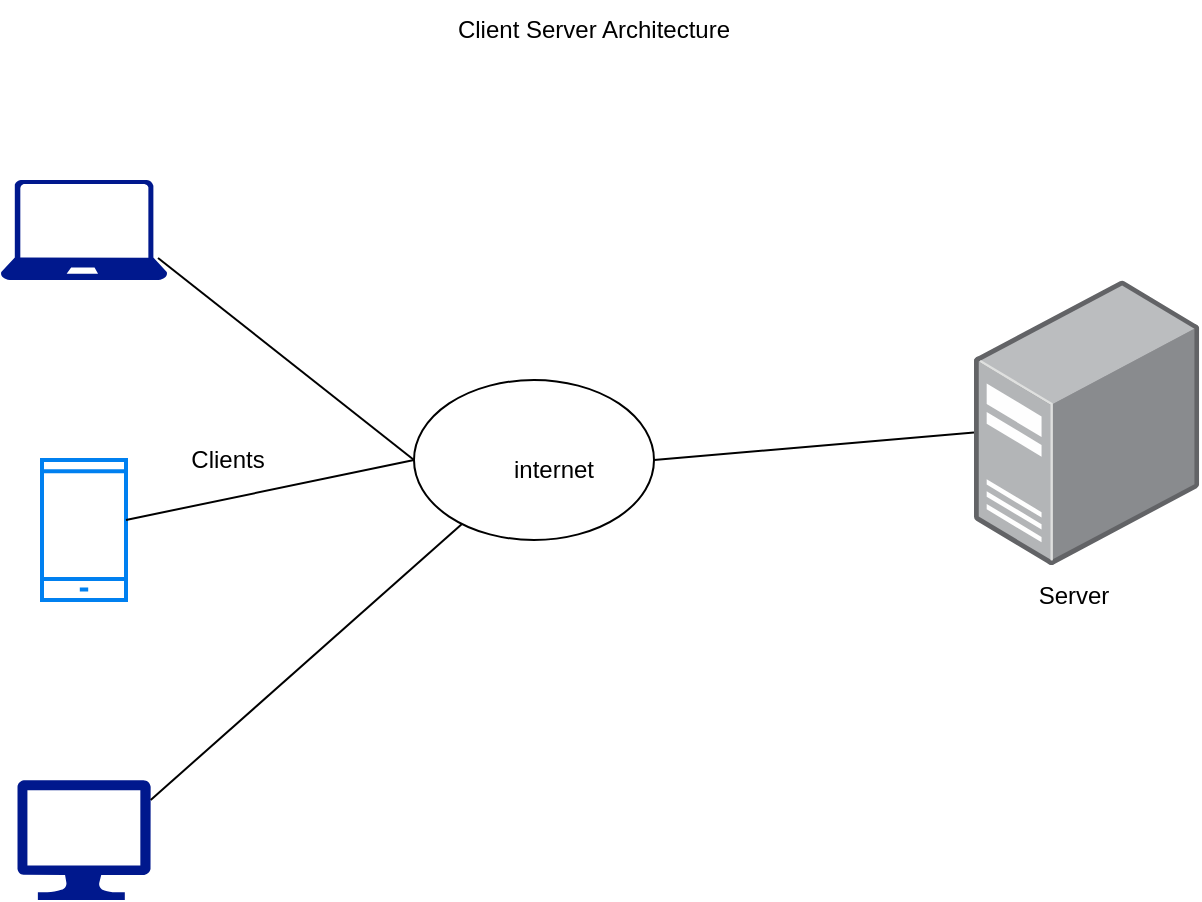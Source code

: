 <mxfile version="20.8.16" type="device"><diagram name="Page-1" id="LVJacWmHX4cRlAeBPDX6"><mxGraphModel dx="780" dy="496" grid="1" gridSize="10" guides="1" tooltips="1" connect="1" arrows="1" fold="1" page="1" pageScale="1" pageWidth="850" pageHeight="1100" math="0" shadow="0"><root><mxCell id="0"/><mxCell id="1" parent="0"/><mxCell id="uSPsvtO2Y3cQSit4iuEC-1" value="" style="sketch=0;aspect=fixed;pointerEvents=1;shadow=0;dashed=0;html=1;strokeColor=none;labelPosition=center;verticalLabelPosition=bottom;verticalAlign=top;align=center;fillColor=#00188D;shape=mxgraph.azure.laptop" vertex="1" parent="1"><mxGeometry x="73.34" y="170" width="83.33" height="50" as="geometry"/></mxCell><mxCell id="uSPsvtO2Y3cQSit4iuEC-3" value="" style="html=1;verticalLabelPosition=bottom;align=center;labelBackgroundColor=#ffffff;verticalAlign=top;strokeWidth=2;strokeColor=#0080F0;shadow=0;dashed=0;shape=mxgraph.ios7.icons.smartphone;" vertex="1" parent="1"><mxGeometry x="94" y="310" width="42" height="70" as="geometry"/></mxCell><mxCell id="uSPsvtO2Y3cQSit4iuEC-4" value="" style="sketch=0;aspect=fixed;pointerEvents=1;shadow=0;dashed=0;html=1;strokeColor=none;labelPosition=center;verticalLabelPosition=bottom;verticalAlign=top;align=center;fillColor=#00188D;shape=mxgraph.azure.computer" vertex="1" parent="1"><mxGeometry x="81.66" y="470" width="66.67" height="60" as="geometry"/></mxCell><mxCell id="uSPsvtO2Y3cQSit4iuEC-6" value="" style="endArrow=none;html=1;rounded=0;exitX=0.944;exitY=0.78;exitDx=0;exitDy=0;exitPerimeter=0;" edge="1" parent="1" source="uSPsvtO2Y3cQSit4iuEC-1"><mxGeometry width="50" height="50" relative="1" as="geometry"><mxPoint x="160" y="210" as="sourcePoint"/><mxPoint x="280" y="310" as="targetPoint"/></mxGeometry></mxCell><mxCell id="uSPsvtO2Y3cQSit4iuEC-7" value="" style="endArrow=none;html=1;rounded=0;exitX=0.944;exitY=0.78;exitDx=0;exitDy=0;exitPerimeter=0;" edge="1" parent="1"><mxGeometry width="50" height="50" relative="1" as="geometry"><mxPoint x="136.004" y="340" as="sourcePoint"/><mxPoint x="280" y="310" as="targetPoint"/></mxGeometry></mxCell><mxCell id="uSPsvtO2Y3cQSit4iuEC-8" value="" style="endArrow=none;html=1;rounded=0;exitX=0.944;exitY=0.78;exitDx=0;exitDy=0;exitPerimeter=0;" edge="1" parent="1" target="uSPsvtO2Y3cQSit4iuEC-9"><mxGeometry width="50" height="50" relative="1" as="geometry"><mxPoint x="148.334" y="480" as="sourcePoint"/><mxPoint x="280" y="310" as="targetPoint"/></mxGeometry></mxCell><mxCell id="uSPsvtO2Y3cQSit4iuEC-9" value="" style="ellipse;whiteSpace=wrap;html=1;" vertex="1" parent="1"><mxGeometry x="280" y="270" width="120" height="80" as="geometry"/></mxCell><mxCell id="uSPsvtO2Y3cQSit4iuEC-10" value="internet" style="text;html=1;strokeColor=none;fillColor=none;align=center;verticalAlign=middle;whiteSpace=wrap;rounded=0;" vertex="1" parent="1"><mxGeometry x="320" y="300" width="60" height="30" as="geometry"/></mxCell><mxCell id="uSPsvtO2Y3cQSit4iuEC-11" value="Clients" style="text;html=1;strokeColor=none;fillColor=none;align=center;verticalAlign=middle;whiteSpace=wrap;rounded=0;" vertex="1" parent="1"><mxGeometry x="156.67" y="295" width="60" height="30" as="geometry"/></mxCell><mxCell id="uSPsvtO2Y3cQSit4iuEC-12" value="" style="endArrow=none;html=1;rounded=0;exitX=1;exitY=0.5;exitDx=0;exitDy=0;" edge="1" parent="1" source="uSPsvtO2Y3cQSit4iuEC-9" target="uSPsvtO2Y3cQSit4iuEC-13"><mxGeometry width="50" height="50" relative="1" as="geometry"><mxPoint x="380" y="340" as="sourcePoint"/><mxPoint x="530" y="310" as="targetPoint"/></mxGeometry></mxCell><mxCell id="uSPsvtO2Y3cQSit4iuEC-13" value="" style="points=[];aspect=fixed;html=1;align=center;shadow=0;dashed=0;image;image=img/lib/allied_telesis/computer_and_terminals/Server_Desktop.svg;" vertex="1" parent="1"><mxGeometry x="560" y="220" width="112.6" height="142.73" as="geometry"/></mxCell><mxCell id="uSPsvtO2Y3cQSit4iuEC-14" value="Server" style="text;html=1;strokeColor=none;fillColor=none;align=center;verticalAlign=middle;whiteSpace=wrap;rounded=0;" vertex="1" parent="1"><mxGeometry x="580" y="362.73" width="60" height="30" as="geometry"/></mxCell><mxCell id="uSPsvtO2Y3cQSit4iuEC-15" value="Client Server Architecture" style="text;html=1;strokeColor=none;fillColor=none;align=center;verticalAlign=middle;whiteSpace=wrap;rounded=0;" vertex="1" parent="1"><mxGeometry x="280" y="80" width="180" height="30" as="geometry"/></mxCell></root></mxGraphModel></diagram></mxfile>